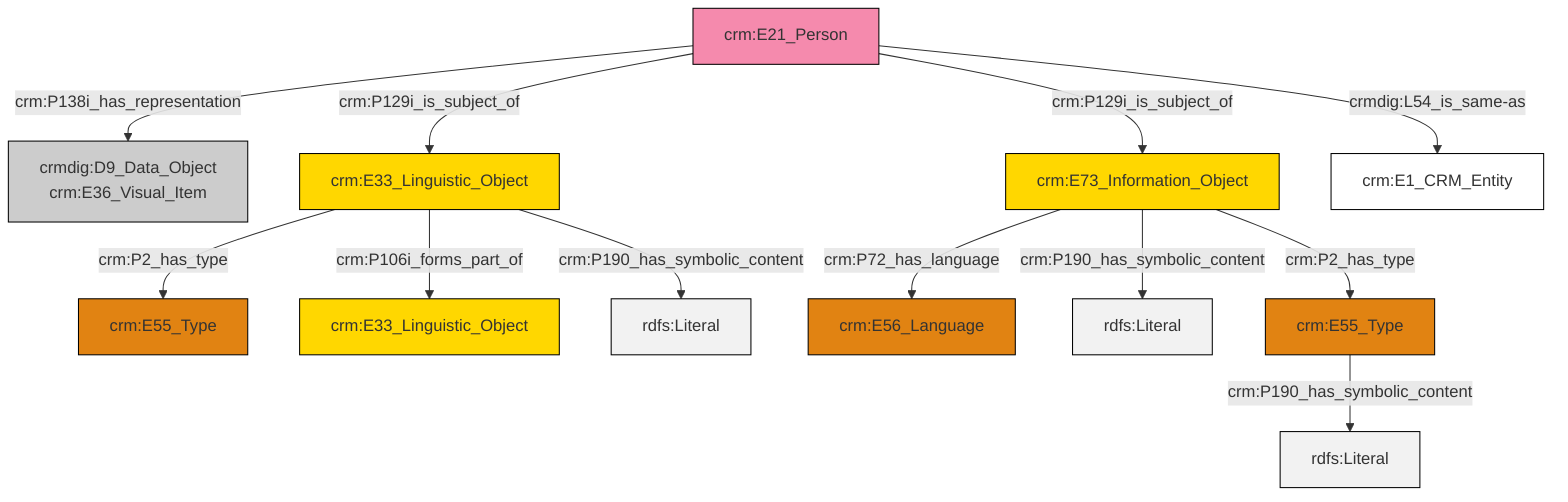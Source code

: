 graph TD
classDef Literal fill:#f2f2f2,stroke:#000000;
classDef CRM_Entity fill:#FFFFFF,stroke:#000000;
classDef Temporal_Entity fill:#00C9E6, stroke:#000000;
classDef Type fill:#E18312, stroke:#000000;
classDef Time-Span fill:#2C9C91, stroke:#000000;
classDef Appellation fill:#FFEB7F, stroke:#000000;
classDef Place fill:#008836, stroke:#000000;
classDef Persistent_Item fill:#B266B2, stroke:#000000;
classDef Conceptual_Object fill:#FFD700, stroke:#000000;
classDef Physical_Thing fill:#D2B48C, stroke:#000000;
classDef Actor fill:#f58aad, stroke:#000000;
classDef PC_Classes fill:#4ce600, stroke:#000000;
classDef Multi fill:#cccccc,stroke:#000000;

2["crm:E73_Information_Object"]:::Conceptual_Object -->|crm:P72_has_language| 3["crm:E56_Language"]:::Type
4["crm:E33_Linguistic_Object"]:::Conceptual_Object -->|crm:P2_has_type| 5["crm:E55_Type"]:::Type
0["crm:E21_Person"]:::Actor -->|crm:P138i_has_representation| 8["crmdig:D9_Data_Object<br>crm:E36_Visual_Item"]:::Multi
2["crm:E73_Information_Object"]:::Conceptual_Object -->|crm:P190_has_symbolic_content| 10[rdfs:Literal]:::Literal
13["crm:E55_Type"]:::Type -->|crm:P190_has_symbolic_content| 15[rdfs:Literal]:::Literal
4["crm:E33_Linguistic_Object"]:::Conceptual_Object -->|crm:P106i_forms_part_of| 6["crm:E33_Linguistic_Object"]:::Conceptual_Object
2["crm:E73_Information_Object"]:::Conceptual_Object -->|crm:P2_has_type| 13["crm:E55_Type"]:::Type
0["crm:E21_Person"]:::Actor -->|crm:P129i_is_subject_of| 4["crm:E33_Linguistic_Object"]:::Conceptual_Object
0["crm:E21_Person"]:::Actor -->|crm:P129i_is_subject_of| 2["crm:E73_Information_Object"]:::Conceptual_Object
0["crm:E21_Person"]:::Actor -->|crmdig:L54_is_same-as| 16["crm:E1_CRM_Entity"]:::CRM_Entity
4["crm:E33_Linguistic_Object"]:::Conceptual_Object -->|crm:P190_has_symbolic_content| 21[rdfs:Literal]:::Literal